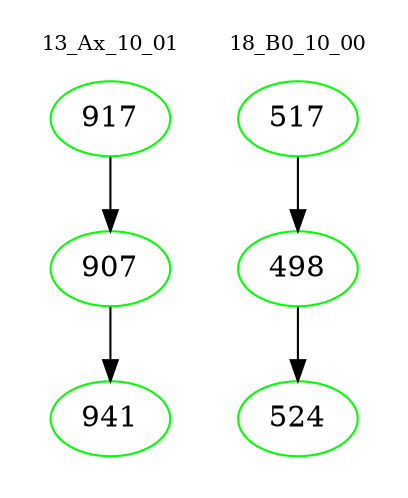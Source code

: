 digraph{
subgraph cluster_0 {
color = white
label = "13_Ax_10_01";
fontsize=10;
T0_917 [label="917", color="green"]
T0_917 -> T0_907 [color="black"]
T0_907 [label="907", color="green"]
T0_907 -> T0_941 [color="black"]
T0_941 [label="941", color="green"]
}
subgraph cluster_1 {
color = white
label = "18_B0_10_00";
fontsize=10;
T1_517 [label="517", color="green"]
T1_517 -> T1_498 [color="black"]
T1_498 [label="498", color="green"]
T1_498 -> T1_524 [color="black"]
T1_524 [label="524", color="green"]
}
}
